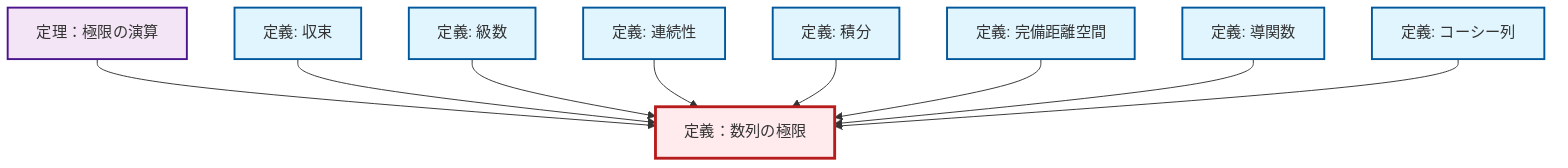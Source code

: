 graph TD
    classDef definition fill:#e1f5fe,stroke:#01579b,stroke-width:2px
    classDef theorem fill:#f3e5f5,stroke:#4a148c,stroke-width:2px
    classDef axiom fill:#fff3e0,stroke:#e65100,stroke-width:2px
    classDef example fill:#e8f5e9,stroke:#1b5e20,stroke-width:2px
    classDef current fill:#ffebee,stroke:#b71c1c,stroke-width:3px
    def-integral["定義: 積分"]:::definition
    def-limit["定義：数列の極限"]:::definition
    def-continuity["定義: 連続性"]:::definition
    def-cauchy-sequence["定義: コーシー列"]:::definition
    thm-limit-arithmetic["定理：極限の演算"]:::theorem
    def-series["定義: 級数"]:::definition
    def-complete-metric-space["定義: 完備距離空間"]:::definition
    def-convergence["定義: 収束"]:::definition
    def-derivative["定義: 導関数"]:::definition
    thm-limit-arithmetic --> def-limit
    def-convergence --> def-limit
    def-series --> def-limit
    def-continuity --> def-limit
    def-integral --> def-limit
    def-complete-metric-space --> def-limit
    def-derivative --> def-limit
    def-cauchy-sequence --> def-limit
    class def-limit current